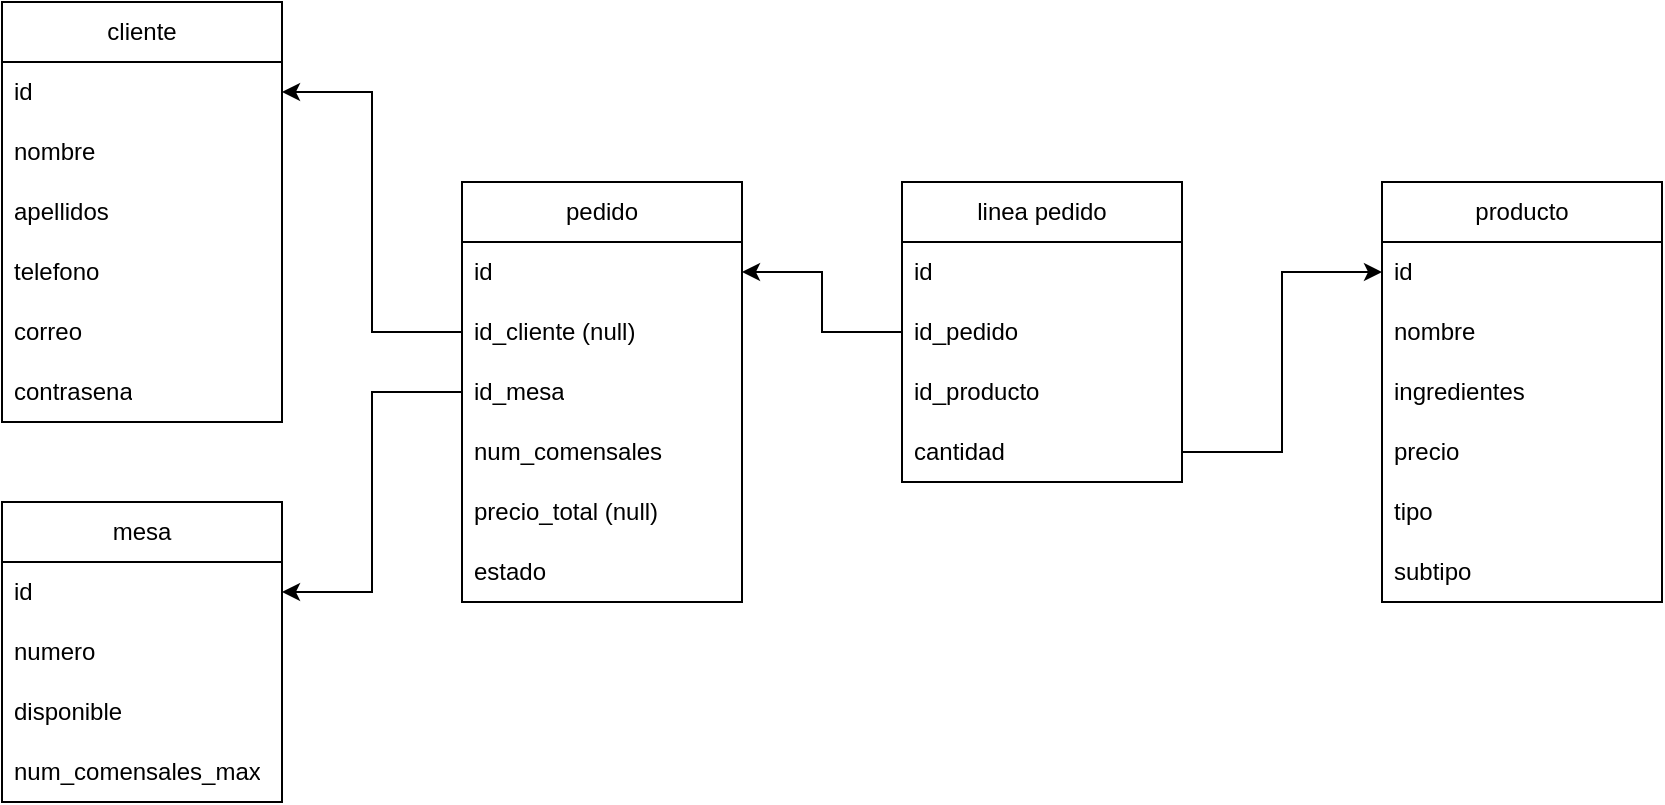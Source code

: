 <mxfile version="28.1.2">
  <diagram name="Página-1" id="tPOE-umdfQiLiTk9m_mQ">
    <mxGraphModel dx="1185" dy="624" grid="1" gridSize="10" guides="1" tooltips="1" connect="1" arrows="1" fold="1" page="1" pageScale="1" pageWidth="827" pageHeight="1169" math="0" shadow="0">
      <root>
        <mxCell id="0" />
        <mxCell id="1" parent="0" />
        <mxCell id="TgwmVwddfvAnvr-EgG34-22" value="pedido" style="swimlane;fontStyle=0;childLayout=stackLayout;horizontal=1;startSize=30;horizontalStack=0;resizeParent=1;resizeParentMax=0;resizeLast=0;collapsible=1;marginBottom=0;whiteSpace=wrap;html=1;" parent="1" vertex="1">
          <mxGeometry x="900" y="120" width="140" height="210" as="geometry" />
        </mxCell>
        <mxCell id="TgwmVwddfvAnvr-EgG34-23" value="id" style="text;strokeColor=none;fillColor=none;align=left;verticalAlign=middle;spacingLeft=4;spacingRight=4;overflow=hidden;points=[[0,0.5],[1,0.5]];portConstraint=eastwest;rotatable=0;whiteSpace=wrap;html=1;" parent="TgwmVwddfvAnvr-EgG34-22" vertex="1">
          <mxGeometry y="30" width="140" height="30" as="geometry" />
        </mxCell>
        <mxCell id="TgwmVwddfvAnvr-EgG34-24" value="id_cliente (null)" style="text;strokeColor=none;fillColor=none;align=left;verticalAlign=middle;spacingLeft=4;spacingRight=4;overflow=hidden;points=[[0,0.5],[1,0.5]];portConstraint=eastwest;rotatable=0;whiteSpace=wrap;html=1;" parent="TgwmVwddfvAnvr-EgG34-22" vertex="1">
          <mxGeometry y="60" width="140" height="30" as="geometry" />
        </mxCell>
        <mxCell id="TgwmVwddfvAnvr-EgG34-45" value="id_mesa" style="text;strokeColor=none;fillColor=none;align=left;verticalAlign=middle;spacingLeft=4;spacingRight=4;overflow=hidden;points=[[0,0.5],[1,0.5]];portConstraint=eastwest;rotatable=0;whiteSpace=wrap;html=1;" parent="TgwmVwddfvAnvr-EgG34-22" vertex="1">
          <mxGeometry y="90" width="140" height="30" as="geometry" />
        </mxCell>
        <mxCell id="8gLmqkJykebux9PFl9YQ-27" value="num_comensales" style="text;strokeColor=none;fillColor=none;align=left;verticalAlign=middle;spacingLeft=4;spacingRight=4;overflow=hidden;points=[[0,0.5],[1,0.5]];portConstraint=eastwest;rotatable=0;whiteSpace=wrap;html=1;" vertex="1" parent="TgwmVwddfvAnvr-EgG34-22">
          <mxGeometry y="120" width="140" height="30" as="geometry" />
        </mxCell>
        <mxCell id="8gLmqkJykebux9PFl9YQ-26" value="precio_total (null)" style="text;strokeColor=none;fillColor=none;align=left;verticalAlign=middle;spacingLeft=4;spacingRight=4;overflow=hidden;points=[[0,0.5],[1,0.5]];portConstraint=eastwest;rotatable=0;whiteSpace=wrap;html=1;" vertex="1" parent="TgwmVwddfvAnvr-EgG34-22">
          <mxGeometry y="150" width="140" height="30" as="geometry" />
        </mxCell>
        <mxCell id="8gLmqkJykebux9PFl9YQ-30" value="estado" style="text;strokeColor=none;fillColor=none;align=left;verticalAlign=middle;spacingLeft=4;spacingRight=4;overflow=hidden;points=[[0,0.5],[1,0.5]];portConstraint=eastwest;rotatable=0;whiteSpace=wrap;html=1;" vertex="1" parent="TgwmVwddfvAnvr-EgG34-22">
          <mxGeometry y="180" width="140" height="30" as="geometry" />
        </mxCell>
        <mxCell id="TgwmVwddfvAnvr-EgG34-26" value="linea pedido" style="swimlane;fontStyle=0;childLayout=stackLayout;horizontal=1;startSize=30;horizontalStack=0;resizeParent=1;resizeParentMax=0;resizeLast=0;collapsible=1;marginBottom=0;whiteSpace=wrap;html=1;" parent="1" vertex="1">
          <mxGeometry x="1120" y="120" width="140" height="150" as="geometry">
            <mxRectangle x="920" y="130" width="110" height="30" as="alternateBounds" />
          </mxGeometry>
        </mxCell>
        <mxCell id="TgwmVwddfvAnvr-EgG34-27" value="id" style="text;strokeColor=none;fillColor=none;align=left;verticalAlign=middle;spacingLeft=4;spacingRight=4;overflow=hidden;points=[[0,0.5],[1,0.5]];portConstraint=eastwest;rotatable=0;whiteSpace=wrap;html=1;" parent="TgwmVwddfvAnvr-EgG34-26" vertex="1">
          <mxGeometry y="30" width="140" height="30" as="geometry" />
        </mxCell>
        <mxCell id="TgwmVwddfvAnvr-EgG34-28" value="id_pedido" style="text;strokeColor=none;fillColor=none;align=left;verticalAlign=middle;spacingLeft=4;spacingRight=4;overflow=hidden;points=[[0,0.5],[1,0.5]];portConstraint=eastwest;rotatable=0;whiteSpace=wrap;html=1;" parent="TgwmVwddfvAnvr-EgG34-26" vertex="1">
          <mxGeometry y="60" width="140" height="30" as="geometry" />
        </mxCell>
        <mxCell id="TgwmVwddfvAnvr-EgG34-29" value="id_producto" style="text;strokeColor=none;fillColor=none;align=left;verticalAlign=middle;spacingLeft=4;spacingRight=4;overflow=hidden;points=[[0,0.5],[1,0.5]];portConstraint=eastwest;rotatable=0;whiteSpace=wrap;html=1;" parent="TgwmVwddfvAnvr-EgG34-26" vertex="1">
          <mxGeometry y="90" width="140" height="30" as="geometry" />
        </mxCell>
        <mxCell id="TgwmVwddfvAnvr-EgG34-35" value="cantidad" style="text;strokeColor=none;fillColor=none;align=left;verticalAlign=middle;spacingLeft=4;spacingRight=4;overflow=hidden;points=[[0,0.5],[1,0.5]];portConstraint=eastwest;rotatable=0;whiteSpace=wrap;html=1;" parent="TgwmVwddfvAnvr-EgG34-26" vertex="1">
          <mxGeometry y="120" width="140" height="30" as="geometry" />
        </mxCell>
        <mxCell id="TgwmVwddfvAnvr-EgG34-30" style="edgeStyle=orthogonalEdgeStyle;rounded=0;orthogonalLoop=1;jettySize=auto;html=1;exitX=0;exitY=0.5;exitDx=0;exitDy=0;" parent="1" source="TgwmVwddfvAnvr-EgG34-28" target="TgwmVwddfvAnvr-EgG34-23" edge="1">
          <mxGeometry relative="1" as="geometry" />
        </mxCell>
        <mxCell id="TgwmVwddfvAnvr-EgG34-36" value="producto" style="swimlane;fontStyle=0;childLayout=stackLayout;horizontal=1;startSize=30;horizontalStack=0;resizeParent=1;resizeParentMax=0;resizeLast=0;collapsible=1;marginBottom=0;whiteSpace=wrap;html=1;" parent="1" vertex="1">
          <mxGeometry x="1360" y="120" width="140" height="210" as="geometry">
            <mxRectangle x="920" y="130" width="110" height="30" as="alternateBounds" />
          </mxGeometry>
        </mxCell>
        <mxCell id="TgwmVwddfvAnvr-EgG34-37" value="id" style="text;strokeColor=none;fillColor=none;align=left;verticalAlign=middle;spacingLeft=4;spacingRight=4;overflow=hidden;points=[[0,0.5],[1,0.5]];portConstraint=eastwest;rotatable=0;whiteSpace=wrap;html=1;" parent="TgwmVwddfvAnvr-EgG34-36" vertex="1">
          <mxGeometry y="30" width="140" height="30" as="geometry" />
        </mxCell>
        <mxCell id="TgwmVwddfvAnvr-EgG34-38" value="nombre" style="text;strokeColor=none;fillColor=none;align=left;verticalAlign=middle;spacingLeft=4;spacingRight=4;overflow=hidden;points=[[0,0.5],[1,0.5]];portConstraint=eastwest;rotatable=0;whiteSpace=wrap;html=1;" parent="TgwmVwddfvAnvr-EgG34-36" vertex="1">
          <mxGeometry y="60" width="140" height="30" as="geometry" />
        </mxCell>
        <mxCell id="TgwmVwddfvAnvr-EgG34-39" value="ingredientes" style="text;strokeColor=none;fillColor=none;align=left;verticalAlign=middle;spacingLeft=4;spacingRight=4;overflow=hidden;points=[[0,0.5],[1,0.5]];portConstraint=eastwest;rotatable=0;whiteSpace=wrap;html=1;" parent="TgwmVwddfvAnvr-EgG34-36" vertex="1">
          <mxGeometry y="90" width="140" height="30" as="geometry" />
        </mxCell>
        <mxCell id="8gLmqkJykebux9PFl9YQ-2" value="precio" style="text;strokeColor=none;fillColor=none;align=left;verticalAlign=middle;spacingLeft=4;spacingRight=4;overflow=hidden;points=[[0,0.5],[1,0.5]];portConstraint=eastwest;rotatable=0;whiteSpace=wrap;html=1;" vertex="1" parent="TgwmVwddfvAnvr-EgG34-36">
          <mxGeometry y="120" width="140" height="30" as="geometry" />
        </mxCell>
        <mxCell id="8gLmqkJykebux9PFl9YQ-28" value="tipo" style="text;strokeColor=none;fillColor=none;align=left;verticalAlign=middle;spacingLeft=4;spacingRight=4;overflow=hidden;points=[[0,0.5],[1,0.5]];portConstraint=eastwest;rotatable=0;whiteSpace=wrap;html=1;" vertex="1" parent="TgwmVwddfvAnvr-EgG34-36">
          <mxGeometry y="150" width="140" height="30" as="geometry" />
        </mxCell>
        <mxCell id="8gLmqkJykebux9PFl9YQ-31" value="subtipo" style="text;strokeColor=none;fillColor=none;align=left;verticalAlign=middle;spacingLeft=4;spacingRight=4;overflow=hidden;points=[[0,0.5],[1,0.5]];portConstraint=eastwest;rotatable=0;whiteSpace=wrap;html=1;" vertex="1" parent="TgwmVwddfvAnvr-EgG34-36">
          <mxGeometry y="180" width="140" height="30" as="geometry" />
        </mxCell>
        <mxCell id="TgwmVwddfvAnvr-EgG34-41" style="edgeStyle=orthogonalEdgeStyle;rounded=0;orthogonalLoop=1;jettySize=auto;html=1;entryX=0;entryY=0.5;entryDx=0;entryDy=0;" parent="1" source="TgwmVwddfvAnvr-EgG34-35" target="TgwmVwddfvAnvr-EgG34-37" edge="1">
          <mxGeometry relative="1" as="geometry" />
        </mxCell>
        <mxCell id="jjPFLNIkKFGGpoC9tag5-6" value="mesa" style="swimlane;fontStyle=0;childLayout=stackLayout;horizontal=1;startSize=30;horizontalStack=0;resizeParent=1;resizeParentMax=0;resizeLast=0;collapsible=1;marginBottom=0;whiteSpace=wrap;html=1;" parent="1" vertex="1">
          <mxGeometry x="670" y="280" width="140" height="150" as="geometry" />
        </mxCell>
        <mxCell id="jjPFLNIkKFGGpoC9tag5-7" value="id" style="text;strokeColor=none;fillColor=none;align=left;verticalAlign=middle;spacingLeft=4;spacingRight=4;overflow=hidden;points=[[0,0.5],[1,0.5]];portConstraint=eastwest;rotatable=0;whiteSpace=wrap;html=1;" parent="jjPFLNIkKFGGpoC9tag5-6" vertex="1">
          <mxGeometry y="30" width="140" height="30" as="geometry" />
        </mxCell>
        <mxCell id="jjPFLNIkKFGGpoC9tag5-8" value="numero" style="text;strokeColor=none;fillColor=none;align=left;verticalAlign=middle;spacingLeft=4;spacingRight=4;overflow=hidden;points=[[0,0.5],[1,0.5]];portConstraint=eastwest;rotatable=0;whiteSpace=wrap;html=1;" parent="jjPFLNIkKFGGpoC9tag5-6" vertex="1">
          <mxGeometry y="60" width="140" height="30" as="geometry" />
        </mxCell>
        <mxCell id="jjPFLNIkKFGGpoC9tag5-9" value="disponible" style="text;strokeColor=none;fillColor=none;align=left;verticalAlign=middle;spacingLeft=4;spacingRight=4;overflow=hidden;points=[[0,0.5],[1,0.5]];portConstraint=eastwest;rotatable=0;whiteSpace=wrap;html=1;" parent="jjPFLNIkKFGGpoC9tag5-6" vertex="1">
          <mxGeometry y="90" width="140" height="30" as="geometry" />
        </mxCell>
        <mxCell id="8gLmqkJykebux9PFl9YQ-1" value="num_comensales_max" style="text;strokeColor=none;fillColor=none;align=left;verticalAlign=middle;spacingLeft=4;spacingRight=4;overflow=hidden;points=[[0,0.5],[1,0.5]];portConstraint=eastwest;rotatable=0;whiteSpace=wrap;html=1;" vertex="1" parent="jjPFLNIkKFGGpoC9tag5-6">
          <mxGeometry y="120" width="140" height="30" as="geometry" />
        </mxCell>
        <mxCell id="jjPFLNIkKFGGpoC9tag5-10" style="edgeStyle=orthogonalEdgeStyle;rounded=0;orthogonalLoop=1;jettySize=auto;html=1;entryX=1;entryY=0.5;entryDx=0;entryDy=0;" parent="1" source="TgwmVwddfvAnvr-EgG34-45" target="jjPFLNIkKFGGpoC9tag5-7" edge="1">
          <mxGeometry relative="1" as="geometry" />
        </mxCell>
        <mxCell id="8gLmqkJykebux9PFl9YQ-3" value="cliente" style="swimlane;fontStyle=0;childLayout=stackLayout;horizontal=1;startSize=30;horizontalStack=0;resizeParent=1;resizeParentMax=0;resizeLast=0;collapsible=1;marginBottom=0;whiteSpace=wrap;html=1;" vertex="1" parent="1">
          <mxGeometry x="670" y="30" width="140" height="210" as="geometry" />
        </mxCell>
        <mxCell id="8gLmqkJykebux9PFl9YQ-4" value="id" style="text;strokeColor=none;fillColor=none;align=left;verticalAlign=middle;spacingLeft=4;spacingRight=4;overflow=hidden;points=[[0,0.5],[1,0.5]];portConstraint=eastwest;rotatable=0;whiteSpace=wrap;html=1;" vertex="1" parent="8gLmqkJykebux9PFl9YQ-3">
          <mxGeometry y="30" width="140" height="30" as="geometry" />
        </mxCell>
        <mxCell id="8gLmqkJykebux9PFl9YQ-5" value="nombre" style="text;strokeColor=none;fillColor=none;align=left;verticalAlign=middle;spacingLeft=4;spacingRight=4;overflow=hidden;points=[[0,0.5],[1,0.5]];portConstraint=eastwest;rotatable=0;whiteSpace=wrap;html=1;" vertex="1" parent="8gLmqkJykebux9PFl9YQ-3">
          <mxGeometry y="60" width="140" height="30" as="geometry" />
        </mxCell>
        <mxCell id="8gLmqkJykebux9PFl9YQ-6" value="apellidos" style="text;strokeColor=none;fillColor=none;align=left;verticalAlign=middle;spacingLeft=4;spacingRight=4;overflow=hidden;points=[[0,0.5],[1,0.5]];portConstraint=eastwest;rotatable=0;whiteSpace=wrap;html=1;" vertex="1" parent="8gLmqkJykebux9PFl9YQ-3">
          <mxGeometry y="90" width="140" height="30" as="geometry" />
        </mxCell>
        <mxCell id="8gLmqkJykebux9PFl9YQ-7" value="telefono" style="text;strokeColor=none;fillColor=none;align=left;verticalAlign=middle;spacingLeft=4;spacingRight=4;overflow=hidden;points=[[0,0.5],[1,0.5]];portConstraint=eastwest;rotatable=0;whiteSpace=wrap;html=1;" vertex="1" parent="8gLmqkJykebux9PFl9YQ-3">
          <mxGeometry y="120" width="140" height="30" as="geometry" />
        </mxCell>
        <mxCell id="8gLmqkJykebux9PFl9YQ-14" value="correo" style="text;strokeColor=none;fillColor=none;align=left;verticalAlign=middle;spacingLeft=4;spacingRight=4;overflow=hidden;points=[[0,0.5],[1,0.5]];portConstraint=eastwest;rotatable=0;whiteSpace=wrap;html=1;" vertex="1" parent="8gLmqkJykebux9PFl9YQ-3">
          <mxGeometry y="150" width="140" height="30" as="geometry" />
        </mxCell>
        <mxCell id="8gLmqkJykebux9PFl9YQ-16" value="contrasena" style="text;strokeColor=none;fillColor=none;align=left;verticalAlign=middle;spacingLeft=4;spacingRight=4;overflow=hidden;points=[[0,0.5],[1,0.5]];portConstraint=eastwest;rotatable=0;whiteSpace=wrap;html=1;" vertex="1" parent="8gLmqkJykebux9PFl9YQ-3">
          <mxGeometry y="180" width="140" height="30" as="geometry" />
        </mxCell>
        <mxCell id="8gLmqkJykebux9PFl9YQ-17" style="edgeStyle=orthogonalEdgeStyle;rounded=0;orthogonalLoop=1;jettySize=auto;html=1;entryX=1;entryY=0.5;entryDx=0;entryDy=0;" edge="1" parent="1" source="TgwmVwddfvAnvr-EgG34-24" target="8gLmqkJykebux9PFl9YQ-4">
          <mxGeometry relative="1" as="geometry" />
        </mxCell>
      </root>
    </mxGraphModel>
  </diagram>
</mxfile>
